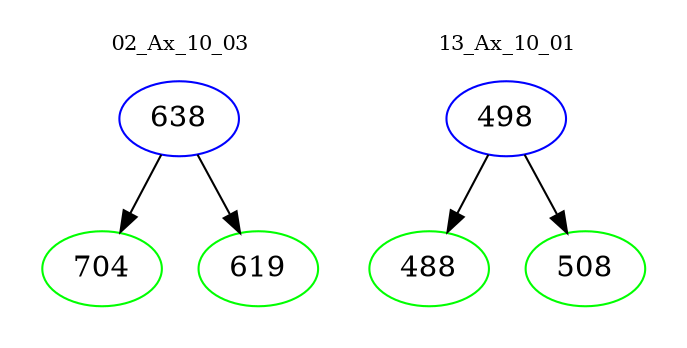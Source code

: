 digraph{
subgraph cluster_0 {
color = white
label = "02_Ax_10_03";
fontsize=10;
T0_638 [label="638", color="blue"]
T0_638 -> T0_704 [color="black"]
T0_704 [label="704", color="green"]
T0_638 -> T0_619 [color="black"]
T0_619 [label="619", color="green"]
}
subgraph cluster_1 {
color = white
label = "13_Ax_10_01";
fontsize=10;
T1_498 [label="498", color="blue"]
T1_498 -> T1_488 [color="black"]
T1_488 [label="488", color="green"]
T1_498 -> T1_508 [color="black"]
T1_508 [label="508", color="green"]
}
}
